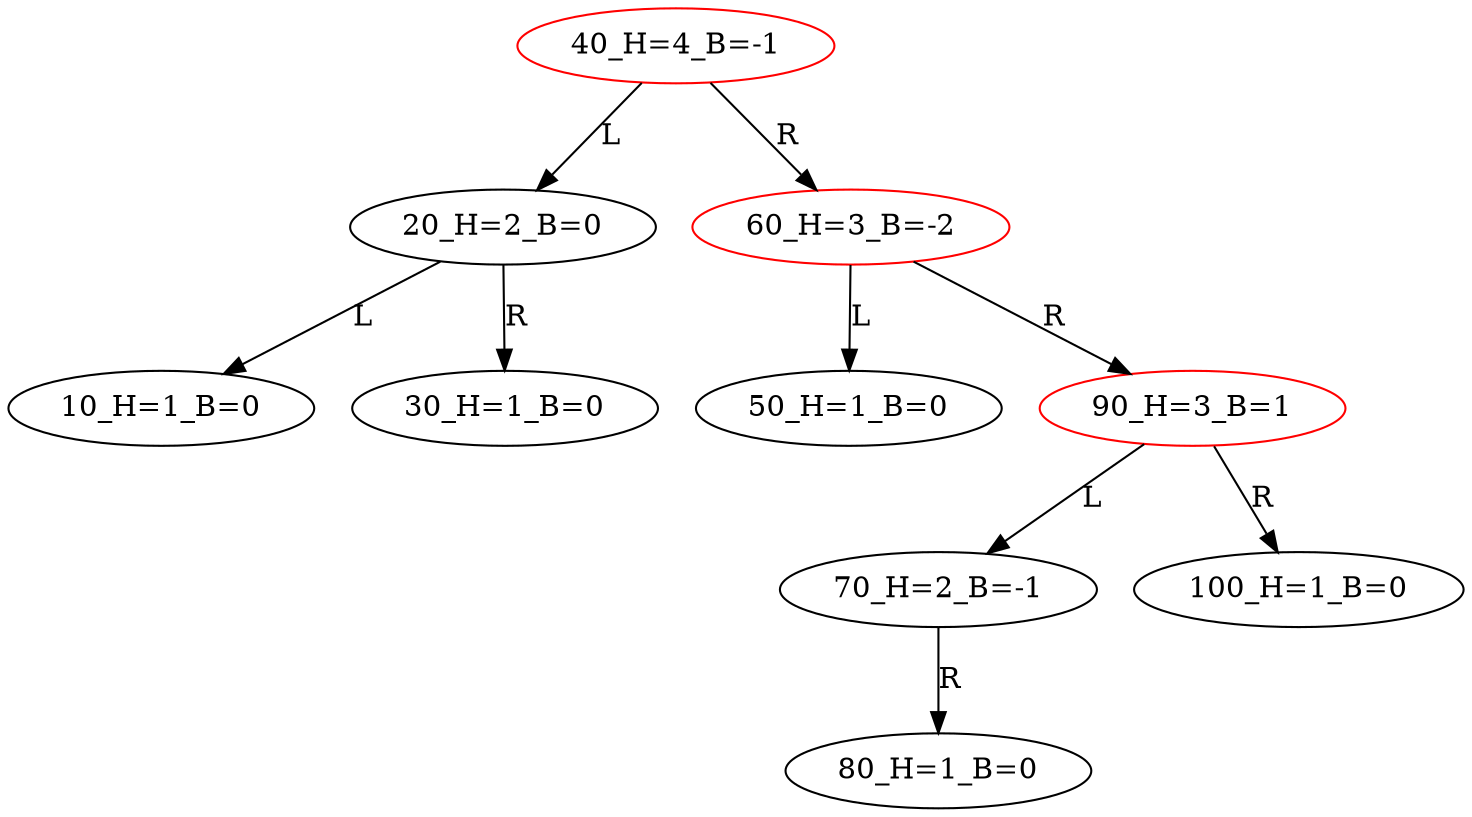 digraph BiTreeBiTreeInsert {
"40_H=4_B=-1" -> {"20_H=2_B=0"} [label="L"]
"40_H=4_B=-1" -> {"60_H=3_B=-2"} [label="R"]
"20_H=2_B=0" -> {"10_H=1_B=0"} [label="L"]
"20_H=2_B=0" -> {"30_H=1_B=0"} [label="R"]
"60_H=3_B=-2" -> {"50_H=1_B=0"} [label="L"]
"60_H=3_B=-2" -> {"90_H=3_B=1"} [label="R"]
"90_H=3_B=1" -> {"70_H=2_B=-1"} [label="L"]
"90_H=3_B=1" -> {"100_H=1_B=0"} [label="R"]
"70_H=2_B=-1" -> {"80_H=1_B=0"} [label="R"]
"40_H=4_B=-1" [color=red]
"20_H=2_B=0"
"10_H=1_B=0"
"30_H=1_B=0"
"60_H=3_B=-2" [color=red]
"50_H=1_B=0"
"90_H=3_B=1" [color=red]
"70_H=2_B=-1"
"80_H=1_B=0"
"100_H=1_B=0"
}
